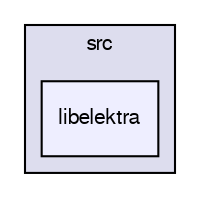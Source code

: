 digraph "libelektra" {
  compound=true
  node [ fontsize="10", fontname="FreeSans"];
  edge [ labelfontsize="10", labelfontname="FreeSans"];
  subgraph clusterdir_37d5ef626c532e9d4f58c814b0f33bb1 {
    graph [ bgcolor="#ddddee", pencolor="black", label="src" fontname="FreeSans", fontsize="10", URL="dir_37d5ef626c532e9d4f58c814b0f33bb1.html"]
  dir_87da0ab194fb615661cc01740d3b41e3 [shape=box, label="libelektra", style="filled", fillcolor="#eeeeff", pencolor="black", URL="dir_87da0ab194fb615661cc01740d3b41e3.html"];
  }
}
